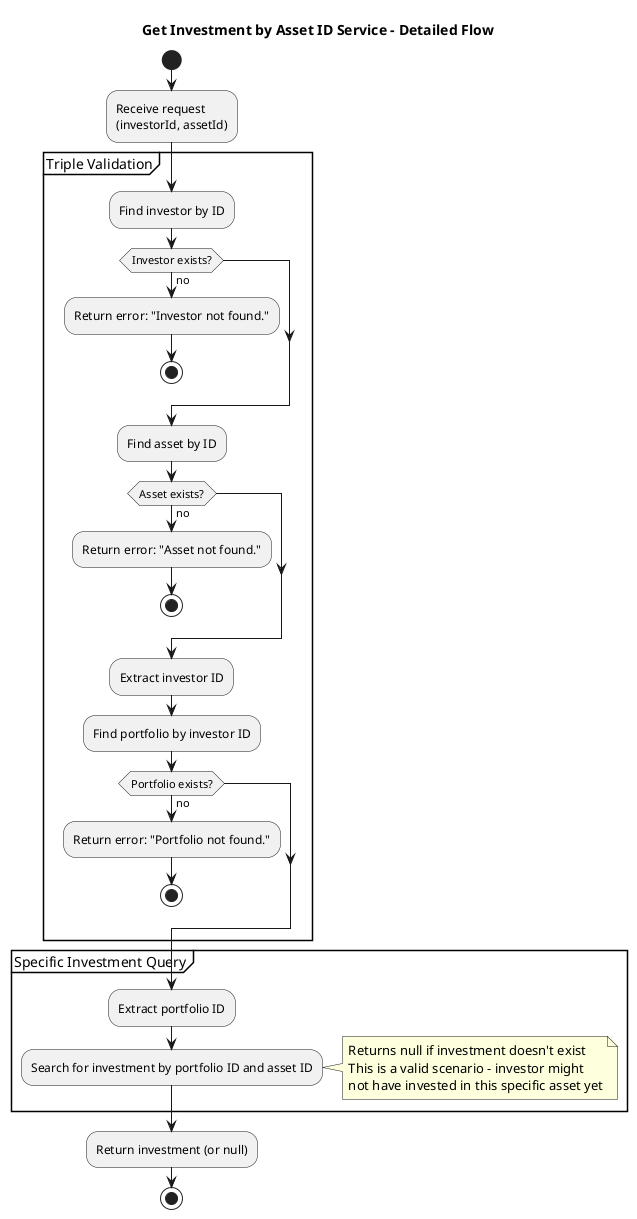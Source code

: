 @startuml Get Investment by Asset ID Service
title Get Investment by Asset ID Service - Detailed Flow

start

:Receive request\n(investorId, assetId);

partition "Triple Validation" {
  :Find investor by ID;
  if (Investor exists?) then (no)
    :Return error: "Investor not found.";
    stop
  endif
  
  :Find asset by ID;
  if (Asset exists?) then (no)
    :Return error: "Asset not found.";
    stop
  endif
  
  :Extract investor ID;
  
  :Find portfolio by investor ID;
  if (Portfolio exists?) then (no)
    :Return error: "Portfolio not found.";
    stop
  endif
}

partition "Specific Investment Query" {
  :Extract portfolio ID;
  
  :Search for investment by portfolio ID and asset ID;
  note right
    Returns null if investment doesn't exist
    This is a valid scenario - investor might
    not have invested in this specific asset yet
  end note
}

:Return investment (or null);

stop
@enduml